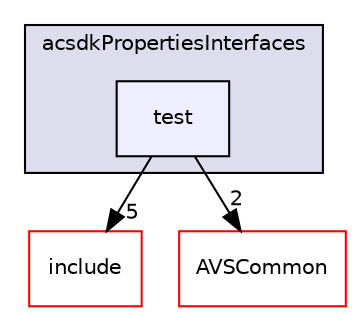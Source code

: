 digraph "/workplace/avs-device-sdk/core/Properties/acsdkPropertiesInterfaces/test/include/acsdkPropertiesInterfaces/test" {
  compound=true
  node [ fontsize="10", fontname="Helvetica"];
  edge [ labelfontsize="10", labelfontname="Helvetica"];
  subgraph clusterdir_7439d6e9a08572f4c90594843f9b0a7f {
    graph [ bgcolor="#ddddee", pencolor="black", label="acsdkPropertiesInterfaces" fontname="Helvetica", fontsize="10", URL="dir_7439d6e9a08572f4c90594843f9b0a7f.html"]
  dir_8e646928d40365fdbabb095daa24412f [shape=box, label="test", style="filled", fillcolor="#eeeeff", pencolor="black", URL="dir_8e646928d40365fdbabb095daa24412f.html"];
  }
  dir_8145d729cc2136b803d030ae5d5d64ee [shape=box label="include" fillcolor="white" style="filled" color="red" URL="dir_8145d729cc2136b803d030ae5d5d64ee.html"];
  dir_13e65effb2bde530b17b3d5eefcd0266 [shape=box label="AVSCommon" fillcolor="white" style="filled" color="red" URL="dir_13e65effb2bde530b17b3d5eefcd0266.html"];
  dir_8e646928d40365fdbabb095daa24412f->dir_8145d729cc2136b803d030ae5d5d64ee [headlabel="5", labeldistance=1.5 headhref="dir_000645_000641.html"];
  dir_8e646928d40365fdbabb095daa24412f->dir_13e65effb2bde530b17b3d5eefcd0266 [headlabel="2", labeldistance=1.5 headhref="dir_000645_000017.html"];
}
